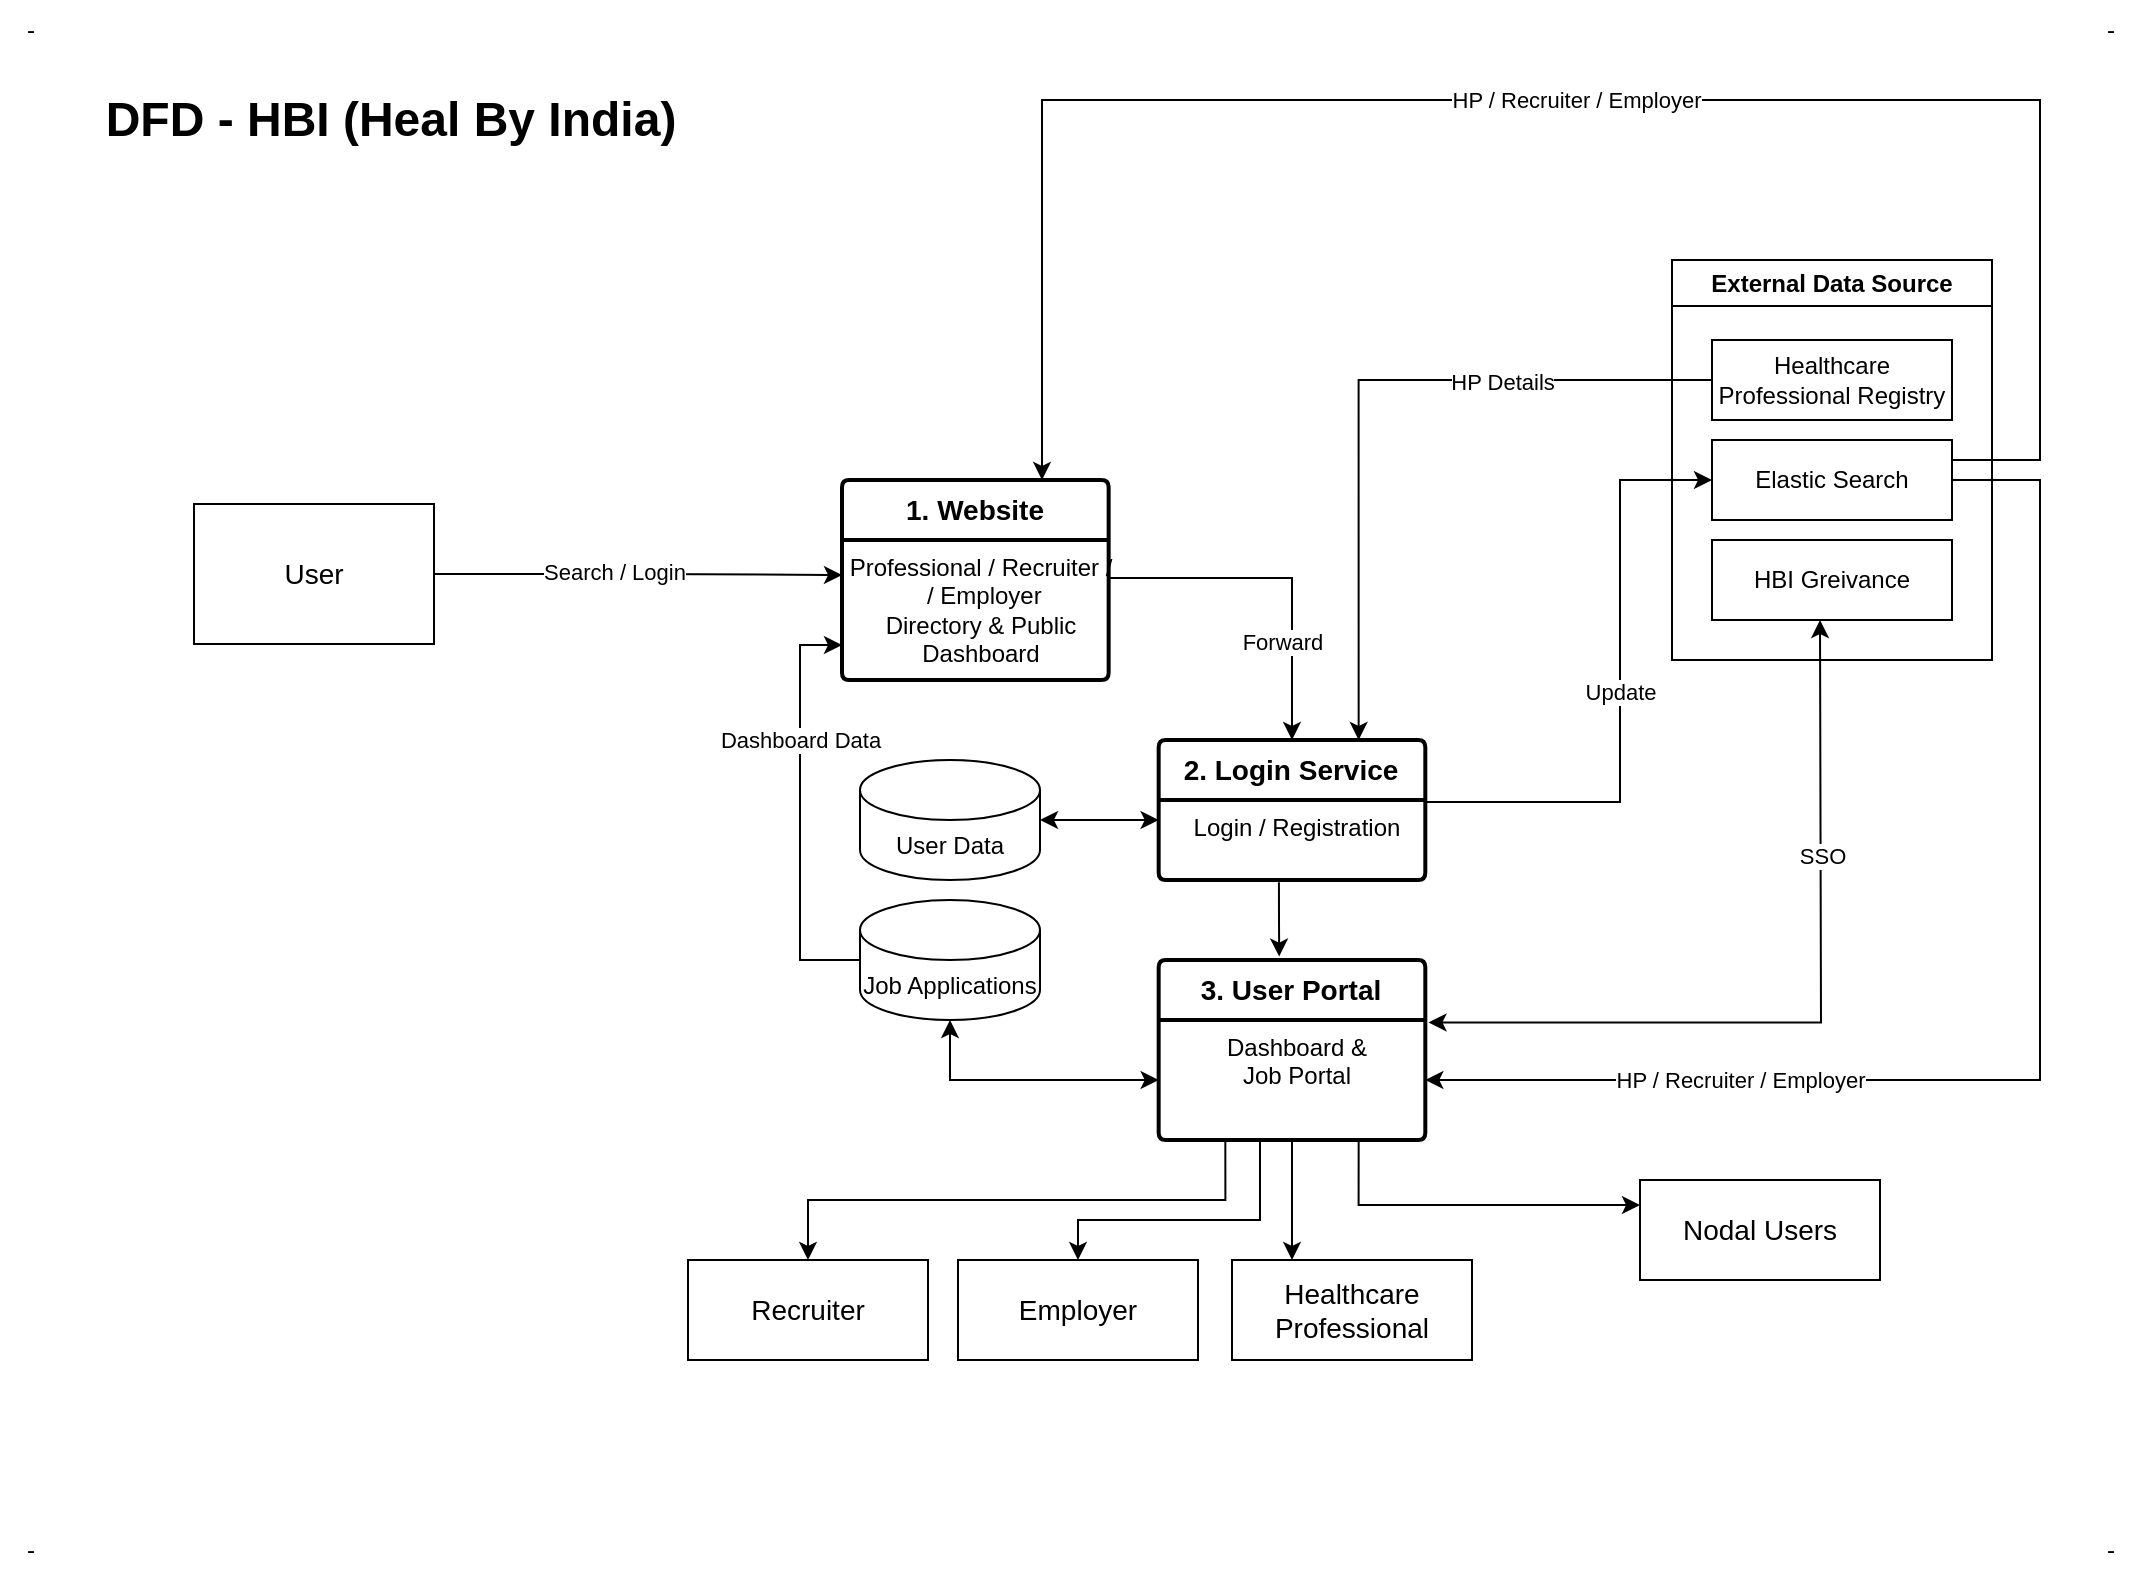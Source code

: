 <mxfile version="22.1.8" type="github">
  <diagram name="Page-1" id="5d7acffa-a066-3a61-03fe-96351882024d">
    <mxGraphModel dx="1216" dy="494" grid="1" gridSize="10" guides="1" tooltips="1" connect="1" arrows="1" fold="1" page="1" pageScale="1" pageWidth="1100" pageHeight="850" background="#ffffff" math="0" shadow="0">
      <root>
        <mxCell id="0" />
        <mxCell id="1" parent="0" />
        <mxCell id="2-qn9SCY0CSl4VwghT2g-1" value="&lt;font style=&quot;font-size: 14px;&quot;&gt;&lt;b style=&quot;&quot;&gt;1. Website&lt;/b&gt;&lt;/font&gt;" style="swimlane;childLayout=stackLayout;horizontal=1;startSize=30;horizontalStack=0;rounded=1;fontSize=14;fontStyle=0;strokeWidth=2;resizeParent=0;resizeLast=1;shadow=0;dashed=0;align=center;arcSize=4;whiteSpace=wrap;html=1;" parent="1" vertex="1">
          <mxGeometry x="421" y="240" width="133.33" height="100" as="geometry" />
        </mxCell>
        <mxCell id="2-qn9SCY0CSl4VwghT2g-2" value="Professional / Recruiter /&lt;br&gt;&amp;nbsp;/ Employer&lt;br&gt;Directory &amp;amp; Public &lt;br&gt;Dashboard" style="align=center;strokeColor=none;fillColor=none;spacingLeft=4;fontSize=12;verticalAlign=top;resizable=0;rotatable=0;part=1;html=1;" parent="2-qn9SCY0CSl4VwghT2g-1" vertex="1">
          <mxGeometry y="30" width="133.33" height="70" as="geometry" />
        </mxCell>
        <mxCell id="2-qn9SCY0CSl4VwghT2g-5" value="&lt;font style=&quot;font-size: 14px;&quot;&gt;User&lt;br&gt;&lt;/font&gt;" style="rounded=0;whiteSpace=wrap;html=1;" parent="1" vertex="1">
          <mxGeometry x="97" y="252" width="120" height="70" as="geometry" />
        </mxCell>
        <mxCell id="2-qn9SCY0CSl4VwghT2g-9" value="" style="endArrow=classic;html=1;rounded=0;edgeStyle=orthogonalEdgeStyle;entryX=0;entryY=0.25;entryDx=0;entryDy=0;" parent="1" source="2-qn9SCY0CSl4VwghT2g-5" target="2-qn9SCY0CSl4VwghT2g-2" edge="1">
          <mxGeometry relative="1" as="geometry">
            <mxPoint x="216" y="270" as="sourcePoint" />
            <mxPoint x="446" y="271" as="targetPoint" />
          </mxGeometry>
        </mxCell>
        <mxCell id="2-qn9SCY0CSl4VwghT2g-20" value="User Data" style="shape=cylinder3;whiteSpace=wrap;html=1;boundedLbl=1;backgroundOutline=1;size=15;" parent="1" vertex="1">
          <mxGeometry x="430" y="380" width="90" height="60" as="geometry" />
        </mxCell>
        <mxCell id="2-qn9SCY0CSl4VwghT2g-29" value="&lt;font style=&quot;font-size: 14px;&quot;&gt;&lt;b style=&quot;&quot;&gt;2. Login Service&lt;/b&gt;&lt;/font&gt;" style="swimlane;childLayout=stackLayout;horizontal=1;startSize=30;horizontalStack=0;rounded=1;fontSize=14;fontStyle=0;strokeWidth=2;resizeParent=0;resizeLast=1;shadow=0;dashed=0;align=center;arcSize=4;whiteSpace=wrap;html=1;" parent="1" vertex="1">
          <mxGeometry x="579.33" y="370" width="133.33" height="70" as="geometry" />
        </mxCell>
        <mxCell id="2-qn9SCY0CSl4VwghT2g-30" value="Login / Registration" style="align=center;strokeColor=none;fillColor=none;spacingLeft=4;fontSize=12;verticalAlign=top;resizable=0;rotatable=0;part=1;html=1;" parent="2-qn9SCY0CSl4VwghT2g-29" vertex="1">
          <mxGeometry y="30" width="133.33" height="40" as="geometry" />
        </mxCell>
        <mxCell id="ZYt9PUyYWpOB_vdmKRMF-25" value="&lt;font style=&quot;font-size: 14px;&quot;&gt;&lt;b style=&quot;&quot;&gt;3. User Portal&lt;/b&gt;&lt;/font&gt;" style="swimlane;childLayout=stackLayout;horizontal=1;startSize=30;horizontalStack=0;rounded=1;fontSize=14;fontStyle=0;strokeWidth=2;resizeParent=0;resizeLast=1;shadow=0;dashed=0;align=center;arcSize=4;whiteSpace=wrap;html=1;" parent="1" vertex="1">
          <mxGeometry x="579.33" y="480" width="133.33" height="90" as="geometry" />
        </mxCell>
        <mxCell id="ZYt9PUyYWpOB_vdmKRMF-26" value="Dashboard &amp;amp; &lt;br&gt;Job Portal" style="align=center;strokeColor=none;fillColor=none;spacingLeft=4;fontSize=12;verticalAlign=top;resizable=0;rotatable=0;part=1;html=1;" parent="ZYt9PUyYWpOB_vdmKRMF-25" vertex="1">
          <mxGeometry y="30" width="133.33" height="60" as="geometry" />
        </mxCell>
        <mxCell id="ZYt9PUyYWpOB_vdmKRMF-55" value="&lt;font style=&quot;font-size: 24px;&quot;&gt;&lt;b&gt;DFD - HBI (Heal By India)&lt;/b&gt;&lt;/font&gt;" style="text;html=1;align=center;verticalAlign=middle;resizable=0;points=[];autosize=1;strokeColor=none;fillColor=none;" parent="1" vertex="1">
          <mxGeometry x="40" y="40" width="310" height="40" as="geometry" />
        </mxCell>
        <mxCell id="VMeWkLT3xw4zWEuHZqp--6" value="" style="endArrow=classic;html=1;rounded=0;edgeStyle=orthogonalEdgeStyle;entryX=0.5;entryY=0;entryDx=0;entryDy=0;exitX=1;exitY=0.5;exitDx=0;exitDy=0;" parent="1" source="2-qn9SCY0CSl4VwghT2g-1" target="2-qn9SCY0CSl4VwghT2g-29" edge="1">
          <mxGeometry relative="1" as="geometry">
            <mxPoint x="580" y="289.41" as="sourcePoint" />
            <mxPoint x="750" y="289" as="targetPoint" />
            <Array as="points">
              <mxPoint x="554" y="289" />
              <mxPoint x="646" y="289" />
            </Array>
          </mxGeometry>
        </mxCell>
        <mxCell id="VMeWkLT3xw4zWEuHZqp--7" value="Forward" style="edgeLabel;resizable=0;html=1;align=center;verticalAlign=middle;" parent="VMeWkLT3xw4zWEuHZqp--6" connectable="0" vertex="1">
          <mxGeometry relative="1" as="geometry">
            <mxPoint y="32" as="offset" />
          </mxGeometry>
        </mxCell>
        <mxCell id="VMeWkLT3xw4zWEuHZqp--10" value="External Data Source" style="swimlane;whiteSpace=wrap;html=1;" parent="1" vertex="1">
          <mxGeometry x="836" y="130" width="160" height="200" as="geometry" />
        </mxCell>
        <mxCell id="2-qn9SCY0CSl4VwghT2g-19" value="&lt;font style=&quot;&quot;&gt;&lt;font style=&quot;font-size: 12px;&quot;&gt;Healthcare Professional Registry&lt;/font&gt;&lt;br&gt;&lt;/font&gt;" style="rounded=0;whiteSpace=wrap;html=1;" parent="VMeWkLT3xw4zWEuHZqp--10" vertex="1">
          <mxGeometry x="20" y="40" width="120" height="40" as="geometry" />
        </mxCell>
        <mxCell id="VMeWkLT3xw4zWEuHZqp--11" value="&lt;font style=&quot;&quot;&gt;Elastic Search&lt;br&gt;&lt;/font&gt;" style="rounded=0;whiteSpace=wrap;html=1;" parent="VMeWkLT3xw4zWEuHZqp--10" vertex="1">
          <mxGeometry x="20" y="90" width="120" height="40" as="geometry" />
        </mxCell>
        <mxCell id="W5KI2_hVfU21jzX0xVE0-1" value="&lt;font style=&quot;&quot;&gt;HBI Greivance&lt;br&gt;&lt;/font&gt;" style="rounded=0;whiteSpace=wrap;html=1;" parent="VMeWkLT3xw4zWEuHZqp--10" vertex="1">
          <mxGeometry x="20" y="140" width="120" height="40" as="geometry" />
        </mxCell>
        <mxCell id="W5KI2_hVfU21jzX0xVE0-49" value="" style="endArrow=classic;startArrow=classic;html=1;rounded=0;edgeStyle=orthogonalEdgeStyle;exitX=1.012;exitY=0.02;exitDx=0;exitDy=0;exitPerimeter=0;" parent="VMeWkLT3xw4zWEuHZqp--10" source="ZYt9PUyYWpOB_vdmKRMF-26" edge="1">
          <mxGeometry width="50" height="50" relative="1" as="geometry">
            <mxPoint x="-116" y="381" as="sourcePoint" />
            <mxPoint x="74" y="180" as="targetPoint" />
          </mxGeometry>
        </mxCell>
        <mxCell id="W5KI2_hVfU21jzX0xVE0-50" value="SSO" style="edgeLabel;html=1;align=center;verticalAlign=middle;resizable=0;points=[];" parent="W5KI2_hVfU21jzX0xVE0-49" vertex="1" connectable="0">
          <mxGeometry x="0.408" relative="1" as="geometry">
            <mxPoint as="offset" />
          </mxGeometry>
        </mxCell>
        <mxCell id="W5KI2_hVfU21jzX0xVE0-2" value="" style="endArrow=classic;html=1;rounded=0;edgeStyle=orthogonalEdgeStyle;entryX=0.75;entryY=0;entryDx=0;entryDy=0;exitX=0;exitY=0.5;exitDx=0;exitDy=0;" parent="1" source="2-qn9SCY0CSl4VwghT2g-19" target="2-qn9SCY0CSl4VwghT2g-29" edge="1">
          <mxGeometry relative="1" as="geometry">
            <mxPoint x="630" y="200" as="sourcePoint" />
            <mxPoint x="790" y="200" as="targetPoint" />
          </mxGeometry>
        </mxCell>
        <mxCell id="W5KI2_hVfU21jzX0xVE0-3" value="HP Details" style="edgeLabel;resizable=0;html=1;align=center;verticalAlign=middle;" parent="W5KI2_hVfU21jzX0xVE0-2" connectable="0" vertex="1">
          <mxGeometry relative="1" as="geometry">
            <mxPoint x="71" y="-1" as="offset" />
          </mxGeometry>
        </mxCell>
        <mxCell id="W5KI2_hVfU21jzX0xVE0-6" value="" style="endArrow=classic;html=1;rounded=0;edgeStyle=orthogonalEdgeStyle;entryX=0;entryY=0.5;entryDx=0;entryDy=0;exitX=1.005;exitY=0.026;exitDx=0;exitDy=0;exitPerimeter=0;" parent="1" source="2-qn9SCY0CSl4VwghT2g-30" target="VMeWkLT3xw4zWEuHZqp--11" edge="1">
          <mxGeometry relative="1" as="geometry">
            <mxPoint x="720" y="401" as="sourcePoint" />
            <mxPoint x="850" y="240" as="targetPoint" />
            <Array as="points">
              <mxPoint x="720" y="401" />
              <mxPoint x="810" y="401" />
              <mxPoint x="810" y="240" />
            </Array>
          </mxGeometry>
        </mxCell>
        <mxCell id="W5KI2_hVfU21jzX0xVE0-7" value="Update" style="edgeLabel;resizable=0;html=1;align=center;verticalAlign=middle;" parent="W5KI2_hVfU21jzX0xVE0-6" connectable="0" vertex="1">
          <mxGeometry relative="1" as="geometry" />
        </mxCell>
        <mxCell id="W5KI2_hVfU21jzX0xVE0-10" value="" style="endArrow=classic;html=1;rounded=0;edgeStyle=orthogonalEdgeStyle;entryX=0.452;entryY=-0.019;entryDx=0;entryDy=0;entryPerimeter=0;exitX=0.451;exitY=1.027;exitDx=0;exitDy=0;exitPerimeter=0;" parent="1" source="2-qn9SCY0CSl4VwghT2g-30" target="ZYt9PUyYWpOB_vdmKRMF-25" edge="1">
          <mxGeometry relative="1" as="geometry">
            <mxPoint x="630" y="450" as="sourcePoint" />
            <mxPoint x="790" y="450" as="targetPoint" />
          </mxGeometry>
        </mxCell>
        <mxCell id="W5KI2_hVfU21jzX0xVE0-13" value="" style="endArrow=classic;html=1;rounded=0;edgeStyle=orthogonalEdgeStyle;exitX=1;exitY=0.5;exitDx=0;exitDy=0;entryX=1;entryY=0.5;entryDx=0;entryDy=0;" parent="1" source="VMeWkLT3xw4zWEuHZqp--11" target="ZYt9PUyYWpOB_vdmKRMF-26" edge="1">
          <mxGeometry relative="1" as="geometry">
            <mxPoint x="980" y="240" as="sourcePoint" />
            <mxPoint x="1140" y="240" as="targetPoint" />
            <Array as="points">
              <mxPoint x="1020" y="240" />
              <mxPoint x="1020" y="540" />
            </Array>
          </mxGeometry>
        </mxCell>
        <mxCell id="W5KI2_hVfU21jzX0xVE0-14" value="HP / Recruiter / Employer" style="edgeLabel;resizable=0;html=1;align=center;verticalAlign=middle;" parent="W5KI2_hVfU21jzX0xVE0-13" connectable="0" vertex="1">
          <mxGeometry relative="1" as="geometry">
            <mxPoint x="-150" y="18" as="offset" />
          </mxGeometry>
        </mxCell>
        <mxCell id="W5KI2_hVfU21jzX0xVE0-18" value="" style="endArrow=classic;html=1;rounded=0;edgeStyle=orthogonalEdgeStyle;exitX=1;exitY=0.25;exitDx=0;exitDy=0;entryX=0.75;entryY=0;entryDx=0;entryDy=0;" parent="1" source="VMeWkLT3xw4zWEuHZqp--11" target="2-qn9SCY0CSl4VwghT2g-1" edge="1">
          <mxGeometry relative="1" as="geometry">
            <mxPoint x="980" y="230" as="sourcePoint" />
            <mxPoint x="1100" y="70" as="targetPoint" />
            <Array as="points">
              <mxPoint x="1020" y="230" />
              <mxPoint x="1020" y="50" />
              <mxPoint x="521" y="50" />
            </Array>
          </mxGeometry>
        </mxCell>
        <mxCell id="W5KI2_hVfU21jzX0xVE0-19" value="HP / Recruiter / Employer" style="edgeLabel;resizable=0;html=1;align=center;verticalAlign=middle;" parent="W5KI2_hVfU21jzX0xVE0-18" connectable="0" vertex="1">
          <mxGeometry relative="1" as="geometry" />
        </mxCell>
        <mxCell id="W5KI2_hVfU21jzX0xVE0-22" value="" style="endArrow=classic;startArrow=classic;html=1;rounded=0;edgeStyle=orthogonalEdgeStyle;entryX=0;entryY=0.25;entryDx=0;entryDy=0;exitX=1;exitY=0.5;exitDx=0;exitDy=0;exitPerimeter=0;" parent="1" source="2-qn9SCY0CSl4VwghT2g-20" target="2-qn9SCY0CSl4VwghT2g-30" edge="1">
          <mxGeometry width="50" height="50" relative="1" as="geometry">
            <mxPoint x="503.83" y="475" as="sourcePoint" />
            <mxPoint x="553.83" y="425" as="targetPoint" />
          </mxGeometry>
        </mxCell>
        <mxCell id="W5KI2_hVfU21jzX0xVE0-23" value="" style="endArrow=classic;html=1;rounded=0;edgeStyle=orthogonalEdgeStyle;exitX=0;exitY=0.5;exitDx=0;exitDy=0;exitPerimeter=0;entryX=0;entryY=0.75;entryDx=0;entryDy=0;" parent="1" source="W5KI2_hVfU21jzX0xVE0-27" target="2-qn9SCY0CSl4VwghT2g-2" edge="1">
          <mxGeometry relative="1" as="geometry">
            <mxPoint x="430" y="350" as="sourcePoint" />
            <mxPoint x="400" y="330" as="targetPoint" />
            <Array as="points">
              <mxPoint x="400" y="480" />
              <mxPoint x="400" y="323" />
            </Array>
          </mxGeometry>
        </mxCell>
        <mxCell id="W5KI2_hVfU21jzX0xVE0-26" value="Dashboard Data" style="edgeLabel;html=1;align=center;verticalAlign=middle;resizable=0;points=[];" parent="W5KI2_hVfU21jzX0xVE0-23" vertex="1" connectable="0">
          <mxGeometry x="-0.126" relative="1" as="geometry">
            <mxPoint y="-49" as="offset" />
          </mxGeometry>
        </mxCell>
        <mxCell id="W5KI2_hVfU21jzX0xVE0-27" value="Job Applications" style="shape=cylinder3;whiteSpace=wrap;html=1;boundedLbl=1;backgroundOutline=1;size=15;" parent="1" vertex="1">
          <mxGeometry x="430" y="450" width="90" height="60" as="geometry" />
        </mxCell>
        <mxCell id="W5KI2_hVfU21jzX0xVE0-28" value="" style="endArrow=classic;startArrow=classic;html=1;rounded=0;edgeStyle=orthogonalEdgeStyle;exitX=0;exitY=0.5;exitDx=0;exitDy=0;entryX=0.5;entryY=1;entryDx=0;entryDy=0;entryPerimeter=0;" parent="1" source="ZYt9PUyYWpOB_vdmKRMF-26" target="W5KI2_hVfU21jzX0xVE0-27" edge="1">
          <mxGeometry width="50" height="50" relative="1" as="geometry">
            <mxPoint x="430" y="570" as="sourcePoint" />
            <mxPoint x="480" y="520" as="targetPoint" />
          </mxGeometry>
        </mxCell>
        <mxCell id="W5KI2_hVfU21jzX0xVE0-29" value="&lt;font style=&quot;font-size: 14px;&quot;&gt;Recruiter&lt;br&gt;&lt;/font&gt;" style="rounded=0;whiteSpace=wrap;html=1;" parent="1" vertex="1">
          <mxGeometry x="344" y="630" width="120" height="50" as="geometry" />
        </mxCell>
        <mxCell id="W5KI2_hVfU21jzX0xVE0-30" value="&lt;font style=&quot;font-size: 14px;&quot;&gt;Employer&lt;br&gt;&lt;/font&gt;" style="rounded=0;whiteSpace=wrap;html=1;" parent="1" vertex="1">
          <mxGeometry x="479" y="630" width="120" height="50" as="geometry" />
        </mxCell>
        <mxCell id="W5KI2_hVfU21jzX0xVE0-31" value="&lt;font style=&quot;font-size: 14px;&quot;&gt;Healthcare Professional&lt;br&gt;&lt;/font&gt;" style="rounded=0;whiteSpace=wrap;html=1;" parent="1" vertex="1">
          <mxGeometry x="616" y="630" width="120" height="50" as="geometry" />
        </mxCell>
        <mxCell id="W5KI2_hVfU21jzX0xVE0-32" value="&lt;font style=&quot;font-size: 14px;&quot;&gt;Nodal Users&lt;br&gt;&lt;/font&gt;" style="rounded=0;whiteSpace=wrap;html=1;" parent="1" vertex="1">
          <mxGeometry x="820" y="590" width="120" height="50" as="geometry" />
        </mxCell>
        <mxCell id="W5KI2_hVfU21jzX0xVE0-35" value="" style="endArrow=classic;html=1;rounded=0;edgeStyle=orthogonalEdgeStyle;exitX=0.25;exitY=1;exitDx=0;exitDy=0;entryX=0.5;entryY=0;entryDx=0;entryDy=0;" parent="1" source="ZYt9PUyYWpOB_vdmKRMF-26" target="W5KI2_hVfU21jzX0xVE0-29" edge="1">
          <mxGeometry relative="1" as="geometry">
            <mxPoint x="150" y="560" as="sourcePoint" />
            <mxPoint x="310" y="560" as="targetPoint" />
          </mxGeometry>
        </mxCell>
        <mxCell id="W5KI2_hVfU21jzX0xVE0-38" value="" style="endArrow=classic;html=1;rounded=0;edgeStyle=orthogonalEdgeStyle;exitX=0.38;exitY=1;exitDx=0;exitDy=0;entryX=0.5;entryY=0;entryDx=0;entryDy=0;exitPerimeter=0;" parent="1" source="ZYt9PUyYWpOB_vdmKRMF-26" target="W5KI2_hVfU21jzX0xVE0-30" edge="1">
          <mxGeometry relative="1" as="geometry">
            <mxPoint x="623" y="580" as="sourcePoint" />
            <mxPoint x="414" y="640" as="targetPoint" />
            <Array as="points">
              <mxPoint x="630" y="610" />
              <mxPoint x="539" y="610" />
            </Array>
          </mxGeometry>
        </mxCell>
        <mxCell id="W5KI2_hVfU21jzX0xVE0-40" value="" style="endArrow=classic;html=1;rounded=0;edgeStyle=orthogonalEdgeStyle;exitX=0.5;exitY=1;exitDx=0;exitDy=0;entryX=0.25;entryY=0;entryDx=0;entryDy=0;" parent="1" source="ZYt9PUyYWpOB_vdmKRMF-26" target="W5KI2_hVfU21jzX0xVE0-31" edge="1">
          <mxGeometry relative="1" as="geometry">
            <mxPoint x="640" y="600" as="sourcePoint" />
            <mxPoint x="800" y="600" as="targetPoint" />
          </mxGeometry>
        </mxCell>
        <mxCell id="W5KI2_hVfU21jzX0xVE0-43" value="" style="endArrow=classic;html=1;rounded=0;edgeStyle=orthogonalEdgeStyle;entryX=0;entryY=0.25;entryDx=0;entryDy=0;exitX=0.75;exitY=1;exitDx=0;exitDy=0;" parent="1" source="ZYt9PUyYWpOB_vdmKRMF-26" target="W5KI2_hVfU21jzX0xVE0-32" edge="1">
          <mxGeometry relative="1" as="geometry">
            <mxPoint x="700" y="570" as="sourcePoint" />
            <mxPoint x="840" y="580" as="targetPoint" />
          </mxGeometry>
        </mxCell>
        <mxCell id="W5KI2_hVfU21jzX0xVE0-48" value="Search / Login" style="edgeLabel;html=1;align=center;verticalAlign=middle;resizable=0;points=[];" parent="1" vertex="1" connectable="0">
          <mxGeometry x="307" y="286" as="geometry" />
        </mxCell>
        <mxCell id="wpi2uxyPLOy4iJlWeL0r-1" value="-" style="text;html=1;align=center;verticalAlign=middle;resizable=0;points=[];autosize=1;strokeColor=none;fillColor=none;" vertex="1" parent="1">
          <mxGeometry x="1040" y="760" width="30" height="30" as="geometry" />
        </mxCell>
        <mxCell id="wpi2uxyPLOy4iJlWeL0r-2" value="-" style="text;html=1;align=center;verticalAlign=middle;resizable=0;points=[];autosize=1;strokeColor=none;fillColor=none;" vertex="1" parent="1">
          <mxGeometry y="760" width="30" height="30" as="geometry" />
        </mxCell>
        <mxCell id="wpi2uxyPLOy4iJlWeL0r-3" value="-" style="text;html=1;align=center;verticalAlign=middle;resizable=0;points=[];autosize=1;strokeColor=none;fillColor=none;" vertex="1" parent="1">
          <mxGeometry width="30" height="30" as="geometry" />
        </mxCell>
        <mxCell id="wpi2uxyPLOy4iJlWeL0r-4" value="-" style="text;html=1;align=center;verticalAlign=middle;resizable=0;points=[];autosize=1;strokeColor=none;fillColor=none;" vertex="1" parent="1">
          <mxGeometry x="1040" width="30" height="30" as="geometry" />
        </mxCell>
      </root>
    </mxGraphModel>
  </diagram>
</mxfile>
